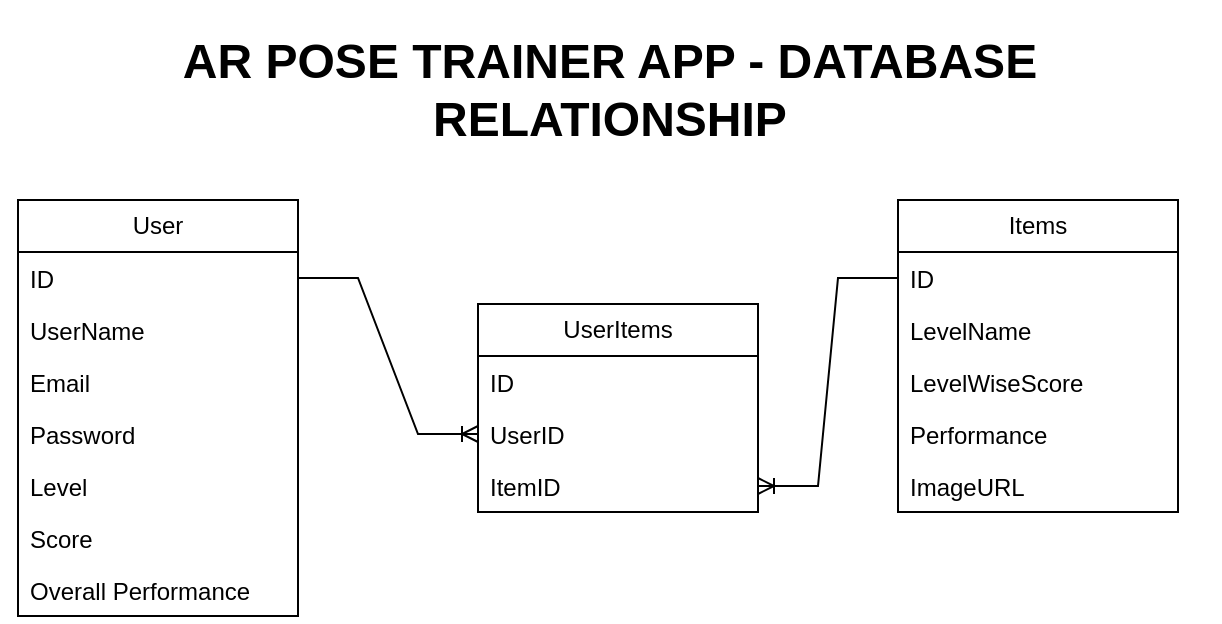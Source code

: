 <mxfile version="24.3.0" type="github">
  <diagram name="Page-1" id="yLieP1Tp2vN_AIQ1ig5H">
    <mxGraphModel dx="954" dy="512" grid="1" gridSize="10" guides="1" tooltips="1" connect="1" arrows="1" fold="1" page="1" pageScale="1" pageWidth="850" pageHeight="1100" math="0" shadow="0">
      <root>
        <mxCell id="0" />
        <mxCell id="1" parent="0" />
        <mxCell id="jVUJUDtGDTZFxj7DtZXQ-14" value="User" style="swimlane;fontStyle=0;childLayout=stackLayout;horizontal=1;startSize=26;fillColor=none;horizontalStack=0;resizeParent=1;resizeParentMax=0;resizeLast=0;collapsible=1;marginBottom=0;whiteSpace=wrap;html=1;" vertex="1" parent="1">
          <mxGeometry x="119" y="160" width="140" height="208" as="geometry" />
        </mxCell>
        <mxCell id="jVUJUDtGDTZFxj7DtZXQ-15" value="ID&lt;div&gt;&lt;br&gt;&lt;/div&gt;" style="text;strokeColor=none;fillColor=none;align=left;verticalAlign=top;spacingLeft=4;spacingRight=4;overflow=hidden;rotatable=0;points=[[0,0.5],[1,0.5]];portConstraint=eastwest;whiteSpace=wrap;html=1;" vertex="1" parent="jVUJUDtGDTZFxj7DtZXQ-14">
          <mxGeometry y="26" width="140" height="26" as="geometry" />
        </mxCell>
        <mxCell id="jVUJUDtGDTZFxj7DtZXQ-16" value="UserName" style="text;strokeColor=none;fillColor=none;align=left;verticalAlign=top;spacingLeft=4;spacingRight=4;overflow=hidden;rotatable=0;points=[[0,0.5],[1,0.5]];portConstraint=eastwest;whiteSpace=wrap;html=1;" vertex="1" parent="jVUJUDtGDTZFxj7DtZXQ-14">
          <mxGeometry y="52" width="140" height="26" as="geometry" />
        </mxCell>
        <mxCell id="jVUJUDtGDTZFxj7DtZXQ-17" value="Email" style="text;strokeColor=none;fillColor=none;align=left;verticalAlign=top;spacingLeft=4;spacingRight=4;overflow=hidden;rotatable=0;points=[[0,0.5],[1,0.5]];portConstraint=eastwest;whiteSpace=wrap;html=1;" vertex="1" parent="jVUJUDtGDTZFxj7DtZXQ-14">
          <mxGeometry y="78" width="140" height="26" as="geometry" />
        </mxCell>
        <mxCell id="jVUJUDtGDTZFxj7DtZXQ-18" value="Password" style="text;strokeColor=none;fillColor=none;align=left;verticalAlign=top;spacingLeft=4;spacingRight=4;overflow=hidden;rotatable=0;points=[[0,0.5],[1,0.5]];portConstraint=eastwest;whiteSpace=wrap;html=1;" vertex="1" parent="jVUJUDtGDTZFxj7DtZXQ-14">
          <mxGeometry y="104" width="140" height="26" as="geometry" />
        </mxCell>
        <mxCell id="jVUJUDtGDTZFxj7DtZXQ-19" value="Level" style="text;strokeColor=none;fillColor=none;align=left;verticalAlign=top;spacingLeft=4;spacingRight=4;overflow=hidden;rotatable=0;points=[[0,0.5],[1,0.5]];portConstraint=eastwest;whiteSpace=wrap;html=1;" vertex="1" parent="jVUJUDtGDTZFxj7DtZXQ-14">
          <mxGeometry y="130" width="140" height="26" as="geometry" />
        </mxCell>
        <mxCell id="jVUJUDtGDTZFxj7DtZXQ-20" value="Score" style="text;strokeColor=none;fillColor=none;align=left;verticalAlign=top;spacingLeft=4;spacingRight=4;overflow=hidden;rotatable=0;points=[[0,0.5],[1,0.5]];portConstraint=eastwest;whiteSpace=wrap;html=1;" vertex="1" parent="jVUJUDtGDTZFxj7DtZXQ-14">
          <mxGeometry y="156" width="140" height="26" as="geometry" />
        </mxCell>
        <mxCell id="jVUJUDtGDTZFxj7DtZXQ-28" value="Overall Performance" style="text;strokeColor=none;fillColor=none;align=left;verticalAlign=top;spacingLeft=4;spacingRight=4;overflow=hidden;rotatable=0;points=[[0,0.5],[1,0.5]];portConstraint=eastwest;whiteSpace=wrap;html=1;" vertex="1" parent="jVUJUDtGDTZFxj7DtZXQ-14">
          <mxGeometry y="182" width="140" height="26" as="geometry" />
        </mxCell>
        <mxCell id="jVUJUDtGDTZFxj7DtZXQ-21" value="Items" style="swimlane;fontStyle=0;childLayout=stackLayout;horizontal=1;startSize=26;fillColor=none;horizontalStack=0;resizeParent=1;resizeParentMax=0;resizeLast=0;collapsible=1;marginBottom=0;whiteSpace=wrap;html=1;" vertex="1" parent="1">
          <mxGeometry x="559" y="160" width="140" height="156" as="geometry" />
        </mxCell>
        <mxCell id="jVUJUDtGDTZFxj7DtZXQ-22" value="ID&lt;div&gt;&lt;br&gt;&lt;/div&gt;" style="text;strokeColor=none;fillColor=none;align=left;verticalAlign=top;spacingLeft=4;spacingRight=4;overflow=hidden;rotatable=0;points=[[0,0.5],[1,0.5]];portConstraint=eastwest;whiteSpace=wrap;html=1;" vertex="1" parent="jVUJUDtGDTZFxj7DtZXQ-21">
          <mxGeometry y="26" width="140" height="26" as="geometry" />
        </mxCell>
        <mxCell id="jVUJUDtGDTZFxj7DtZXQ-23" value="LevelName" style="text;strokeColor=none;fillColor=none;align=left;verticalAlign=top;spacingLeft=4;spacingRight=4;overflow=hidden;rotatable=0;points=[[0,0.5],[1,0.5]];portConstraint=eastwest;whiteSpace=wrap;html=1;" vertex="1" parent="jVUJUDtGDTZFxj7DtZXQ-21">
          <mxGeometry y="52" width="140" height="26" as="geometry" />
        </mxCell>
        <mxCell id="jVUJUDtGDTZFxj7DtZXQ-24" value="LevelWiseScore" style="text;strokeColor=none;fillColor=none;align=left;verticalAlign=top;spacingLeft=4;spacingRight=4;overflow=hidden;rotatable=0;points=[[0,0.5],[1,0.5]];portConstraint=eastwest;whiteSpace=wrap;html=1;" vertex="1" parent="jVUJUDtGDTZFxj7DtZXQ-21">
          <mxGeometry y="78" width="140" height="26" as="geometry" />
        </mxCell>
        <mxCell id="jVUJUDtGDTZFxj7DtZXQ-25" value="Performance" style="text;strokeColor=none;fillColor=none;align=left;verticalAlign=top;spacingLeft=4;spacingRight=4;overflow=hidden;rotatable=0;points=[[0,0.5],[1,0.5]];portConstraint=eastwest;whiteSpace=wrap;html=1;" vertex="1" parent="jVUJUDtGDTZFxj7DtZXQ-21">
          <mxGeometry y="104" width="140" height="26" as="geometry" />
        </mxCell>
        <mxCell id="jVUJUDtGDTZFxj7DtZXQ-29" value="ImageURL" style="text;strokeColor=none;fillColor=none;align=left;verticalAlign=top;spacingLeft=4;spacingRight=4;overflow=hidden;rotatable=0;points=[[0,0.5],[1,0.5]];portConstraint=eastwest;whiteSpace=wrap;html=1;" vertex="1" parent="jVUJUDtGDTZFxj7DtZXQ-21">
          <mxGeometry y="130" width="140" height="26" as="geometry" />
        </mxCell>
        <mxCell id="jVUJUDtGDTZFxj7DtZXQ-30" value="UserItems" style="swimlane;fontStyle=0;childLayout=stackLayout;horizontal=1;startSize=26;fillColor=none;horizontalStack=0;resizeParent=1;resizeParentMax=0;resizeLast=0;collapsible=1;marginBottom=0;whiteSpace=wrap;html=1;" vertex="1" parent="1">
          <mxGeometry x="349" y="212" width="140" height="104" as="geometry" />
        </mxCell>
        <mxCell id="jVUJUDtGDTZFxj7DtZXQ-31" value="ID&lt;div&gt;&lt;br&gt;&lt;/div&gt;" style="text;strokeColor=none;fillColor=none;align=left;verticalAlign=top;spacingLeft=4;spacingRight=4;overflow=hidden;rotatable=0;points=[[0,0.5],[1,0.5]];portConstraint=eastwest;whiteSpace=wrap;html=1;" vertex="1" parent="jVUJUDtGDTZFxj7DtZXQ-30">
          <mxGeometry y="26" width="140" height="26" as="geometry" />
        </mxCell>
        <mxCell id="jVUJUDtGDTZFxj7DtZXQ-32" value="UserID" style="text;strokeColor=none;fillColor=none;align=left;verticalAlign=top;spacingLeft=4;spacingRight=4;overflow=hidden;rotatable=0;points=[[0,0.5],[1,0.5]];portConstraint=eastwest;whiteSpace=wrap;html=1;" vertex="1" parent="jVUJUDtGDTZFxj7DtZXQ-30">
          <mxGeometry y="52" width="140" height="26" as="geometry" />
        </mxCell>
        <mxCell id="jVUJUDtGDTZFxj7DtZXQ-33" value="ItemID" style="text;strokeColor=none;fillColor=none;align=left;verticalAlign=top;spacingLeft=4;spacingRight=4;overflow=hidden;rotatable=0;points=[[0,0.5],[1,0.5]];portConstraint=eastwest;whiteSpace=wrap;html=1;" vertex="1" parent="jVUJUDtGDTZFxj7DtZXQ-30">
          <mxGeometry y="78" width="140" height="26" as="geometry" />
        </mxCell>
        <mxCell id="jVUJUDtGDTZFxj7DtZXQ-36" value="" style="edgeStyle=entityRelationEdgeStyle;fontSize=12;html=1;endArrow=ERoneToMany;rounded=0;" edge="1" parent="1" source="jVUJUDtGDTZFxj7DtZXQ-15" target="jVUJUDtGDTZFxj7DtZXQ-32">
          <mxGeometry width="100" height="100" relative="1" as="geometry">
            <mxPoint x="419" y="320" as="sourcePoint" />
            <mxPoint x="519" y="220" as="targetPoint" />
            <Array as="points">
              <mxPoint x="279" y="260" />
              <mxPoint x="289" y="270" />
              <mxPoint x="379" y="280" />
            </Array>
          </mxGeometry>
        </mxCell>
        <mxCell id="jVUJUDtGDTZFxj7DtZXQ-37" value="" style="edgeStyle=entityRelationEdgeStyle;fontSize=12;html=1;endArrow=ERoneToMany;rounded=0;" edge="1" parent="1" source="jVUJUDtGDTZFxj7DtZXQ-22" target="jVUJUDtGDTZFxj7DtZXQ-33">
          <mxGeometry width="100" height="100" relative="1" as="geometry">
            <mxPoint x="419" y="320" as="sourcePoint" />
            <mxPoint x="519" y="220" as="targetPoint" />
          </mxGeometry>
        </mxCell>
        <mxCell id="jVUJUDtGDTZFxj7DtZXQ-38" value="&lt;h1&gt;&lt;b&gt;AR POSE TRAINER APP - DATABASE RELATIONSHIP&lt;/b&gt;&lt;/h1&gt;" style="text;html=1;align=center;verticalAlign=middle;whiteSpace=wrap;rounded=0;" vertex="1" parent="1">
          <mxGeometry x="110" y="90" width="610" height="30" as="geometry" />
        </mxCell>
      </root>
    </mxGraphModel>
  </diagram>
</mxfile>
